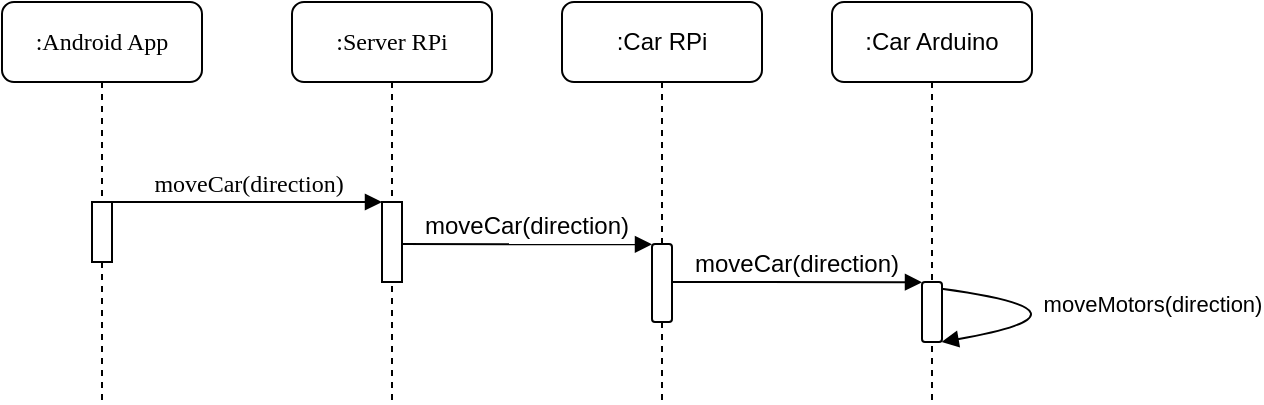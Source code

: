 <mxfile version="12.0.2" type="device" pages="1"><diagram name="Page-1" id="13e1069c-82ec-6db2-03f1-153e76fe0fe0"><mxGraphModel dx="1106" dy="657" grid="1" gridSize="10" guides="1" tooltips="1" connect="1" arrows="1" fold="1" page="1" pageScale="1" pageWidth="1100" pageHeight="850" background="#ffffff" math="0" shadow="0"><root><mxCell id="0"/><mxCell id="1" parent="0"/><mxCell id="7baba1c4bc27f4b0-2" value=":Server RPi" style="shape=umlLifeline;perimeter=lifelinePerimeter;whiteSpace=wrap;html=1;container=1;collapsible=0;recursiveResize=0;outlineConnect=0;rounded=1;shadow=0;comic=0;labelBackgroundColor=none;strokeColor=#000000;strokeWidth=1;fillColor=#FFFFFF;fontFamily=Verdana;fontSize=12;fontColor=#000000;align=center;" parent="1" vertex="1"><mxGeometry x="180" y="80" width="100" height="200" as="geometry"/></mxCell><mxCell id="7baba1c4bc27f4b0-10" value="" style="html=1;points=[];perimeter=orthogonalPerimeter;rounded=0;shadow=0;comic=0;labelBackgroundColor=none;strokeColor=#000000;strokeWidth=1;fillColor=#FFFFFF;fontFamily=Verdana;fontSize=12;fontColor=#000000;align=center;" parent="7baba1c4bc27f4b0-2" vertex="1"><mxGeometry x="45" y="100" width="10" height="40" as="geometry"/></mxCell><mxCell id="7baba1c4bc27f4b0-8" value=":Android App" style="shape=umlLifeline;perimeter=lifelinePerimeter;whiteSpace=wrap;html=1;container=1;collapsible=0;recursiveResize=0;outlineConnect=0;rounded=1;shadow=0;comic=0;labelBackgroundColor=none;strokeColor=#000000;strokeWidth=1;fillColor=#FFFFFF;fontFamily=Verdana;fontSize=12;fontColor=#000000;align=center;" parent="1" vertex="1"><mxGeometry x="35" y="80" width="100" height="200" as="geometry"/></mxCell><mxCell id="7baba1c4bc27f4b0-9" value="" style="html=1;points=[];perimeter=orthogonalPerimeter;rounded=0;shadow=0;comic=0;labelBackgroundColor=none;strokeColor=#000000;strokeWidth=1;fillColor=#FFFFFF;fontFamily=Verdana;fontSize=12;fontColor=#000000;align=center;" parent="7baba1c4bc27f4b0-8" vertex="1"><mxGeometry x="45" y="100" width="10" height="30" as="geometry"/></mxCell><mxCell id="7baba1c4bc27f4b0-11" value="moveCar(direction)" style="html=1;verticalAlign=bottom;endArrow=block;entryX=0;entryY=0;labelBackgroundColor=none;fontFamily=Verdana;fontSize=12;edgeStyle=elbowEdgeStyle;elbow=vertical;" parent="1" source="7baba1c4bc27f4b0-9" target="7baba1c4bc27f4b0-10" edge="1"><mxGeometry relative="1" as="geometry"><mxPoint x="220" y="190" as="sourcePoint"/></mxGeometry></mxCell><mxCell id="GdCzkCC0utKg0TRpaPAW-17" value=":Car RPi" style="shape=umlLifeline;perimeter=lifelinePerimeter;whiteSpace=wrap;html=1;container=1;collapsible=0;recursiveResize=0;outlineConnect=0;rounded=1;" vertex="1" parent="1"><mxGeometry x="315" y="80" width="100" height="200" as="geometry"/></mxCell><mxCell id="GdCzkCC0utKg0TRpaPAW-18" value="" style="html=1;points=[];perimeter=orthogonalPerimeter;rounded=1;" vertex="1" parent="GdCzkCC0utKg0TRpaPAW-17"><mxGeometry x="45" y="121" width="10" height="39" as="geometry"/></mxCell><mxCell id="GdCzkCC0utKg0TRpaPAW-19" value="&lt;font style=&quot;font-size: 12px&quot;&gt;moveCar(direction)&lt;/font&gt;" style="html=1;verticalAlign=bottom;endArrow=block;entryX=0;entryY=0.004;entryDx=0;entryDy=0;entryPerimeter=0;" edge="1" parent="1" target="GdCzkCC0utKg0TRpaPAW-18"><mxGeometry width="80" relative="1" as="geometry"><mxPoint x="235" y="201" as="sourcePoint"/><mxPoint x="403" y="196" as="targetPoint"/></mxGeometry></mxCell><mxCell id="GdCzkCC0utKg0TRpaPAW-20" value=":Car Arduino" style="shape=umlLifeline;perimeter=lifelinePerimeter;whiteSpace=wrap;html=1;container=1;collapsible=0;recursiveResize=0;outlineConnect=0;rounded=1;" vertex="1" parent="1"><mxGeometry x="450" y="80" width="100" height="200" as="geometry"/></mxCell><mxCell id="GdCzkCC0utKg0TRpaPAW-21" value="" style="html=1;points=[];perimeter=orthogonalPerimeter;rounded=1;" vertex="1" parent="GdCzkCC0utKg0TRpaPAW-20"><mxGeometry x="45" y="140" width="10" height="30" as="geometry"/></mxCell><mxCell id="GdCzkCC0utKg0TRpaPAW-27" value="moveMotors(direction)" style="html=1;verticalAlign=bottom;endArrow=block;edgeStyle=orthogonalEdgeStyle;curved=1;exitX=0.981;exitY=0.113;exitDx=0;exitDy=0;exitPerimeter=0;entryX=0.981;entryY=1;entryDx=0;entryDy=0;entryPerimeter=0;" edge="1" parent="GdCzkCC0utKg0TRpaPAW-20" source="GdCzkCC0utKg0TRpaPAW-21" target="GdCzkCC0utKg0TRpaPAW-21"><mxGeometry x="-0.003" y="-21" width="80" relative="1" as="geometry"><mxPoint x="55" y="150" as="sourcePoint"/><mxPoint x="135" y="150" as="targetPoint"/><Array as="points"><mxPoint x="140" y="155"/></Array><mxPoint x="24" y="26" as="offset"/></mxGeometry></mxCell><mxCell id="GdCzkCC0utKg0TRpaPAW-22" value="&lt;font style=&quot;font-size: 12px&quot;&gt;moveCar(direction)&lt;/font&gt;" style="html=1;verticalAlign=bottom;endArrow=block;entryX=0;entryY=0.004;entryDx=0;entryDy=0;entryPerimeter=0;" edge="1" parent="1" target="GdCzkCC0utKg0TRpaPAW-21"><mxGeometry width="80" relative="1" as="geometry"><mxPoint x="370" y="220" as="sourcePoint"/><mxPoint x="555" y="220" as="targetPoint"/></mxGeometry></mxCell></root></mxGraphModel></diagram></mxfile>